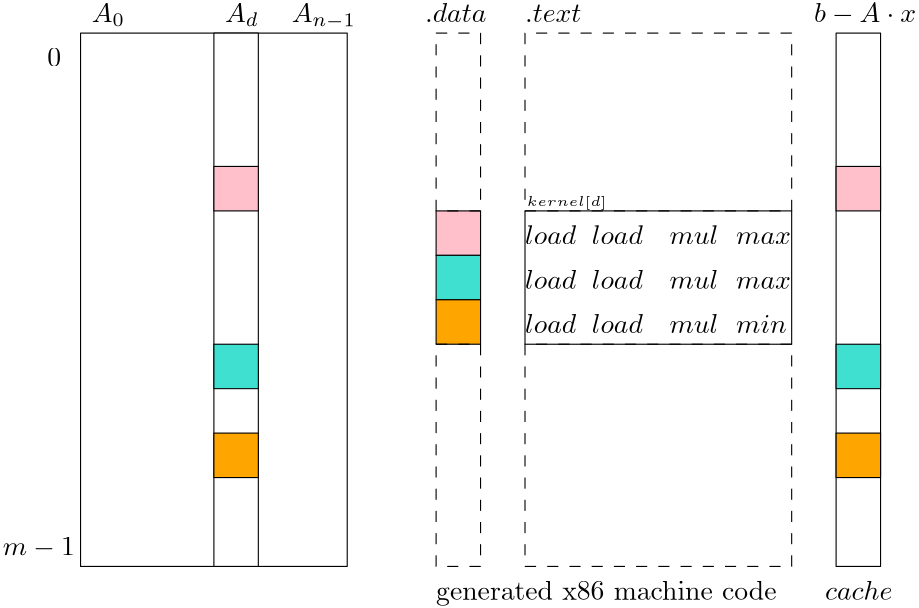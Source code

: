 <?xml version="1.0"?>
<!DOCTYPE ipe SYSTEM "ipe.dtd">
<ipe version="70212" creator="Ipe 7.2.13">
<info created="D:20200522090100" modified="D:20200522093013"/>
<ipestyle name="basic">
<symbol name="arrow/arc(spx)">
<path stroke="sym-stroke" fill="sym-stroke" pen="sym-pen">
0 0 m
-1 0.333 l
-1 -0.333 l
h
</path>
</symbol>
<symbol name="arrow/farc(spx)">
<path stroke="sym-stroke" fill="white" pen="sym-pen">
0 0 m
-1 0.333 l
-1 -0.333 l
h
</path>
</symbol>
<symbol name="arrow/ptarc(spx)">
<path stroke="sym-stroke" fill="sym-stroke" pen="sym-pen">
0 0 m
-1 0.333 l
-0.8 0 l
-1 -0.333 l
h
</path>
</symbol>
<symbol name="arrow/fptarc(spx)">
<path stroke="sym-stroke" fill="white" pen="sym-pen">
0 0 m
-1 0.333 l
-0.8 0 l
-1 -0.333 l
h
</path>
</symbol>
<symbol name="mark/circle(sx)" transformations="translations">
<path fill="sym-stroke">
0.6 0 0 0.6 0 0 e
0.4 0 0 0.4 0 0 e
</path>
</symbol>
<symbol name="mark/disk(sx)" transformations="translations">
<path fill="sym-stroke">
0.6 0 0 0.6 0 0 e
</path>
</symbol>
<symbol name="mark/fdisk(sfx)" transformations="translations">
<group>
<path fill="sym-fill">
0.5 0 0 0.5 0 0 e
</path>
<path fill="sym-stroke" fillrule="eofill">
0.6 0 0 0.6 0 0 e
0.4 0 0 0.4 0 0 e
</path>
</group>
</symbol>
<symbol name="mark/box(sx)" transformations="translations">
<path fill="sym-stroke" fillrule="eofill">
-0.6 -0.6 m
0.6 -0.6 l
0.6 0.6 l
-0.6 0.6 l
h
-0.4 -0.4 m
0.4 -0.4 l
0.4 0.4 l
-0.4 0.4 l
h
</path>
</symbol>
<symbol name="mark/square(sx)" transformations="translations">
<path fill="sym-stroke">
-0.6 -0.6 m
0.6 -0.6 l
0.6 0.6 l
-0.6 0.6 l
h
</path>
</symbol>
<symbol name="mark/fsquare(sfx)" transformations="translations">
<group>
<path fill="sym-fill">
-0.5 -0.5 m
0.5 -0.5 l
0.5 0.5 l
-0.5 0.5 l
h
</path>
<path fill="sym-stroke" fillrule="eofill">
-0.6 -0.6 m
0.6 -0.6 l
0.6 0.6 l
-0.6 0.6 l
h
-0.4 -0.4 m
0.4 -0.4 l
0.4 0.4 l
-0.4 0.4 l
h
</path>
</group>
</symbol>
<symbol name="mark/cross(sx)" transformations="translations">
<group>
<path fill="sym-stroke">
-0.43 -0.57 m
0.57 0.43 l
0.43 0.57 l
-0.57 -0.43 l
h
</path>
<path fill="sym-stroke">
-0.43 0.57 m
0.57 -0.43 l
0.43 -0.57 l
-0.57 0.43 l
h
</path>
</group>
</symbol>
<symbol name="arrow/fnormal(spx)">
<path stroke="sym-stroke" fill="white" pen="sym-pen">
0 0 m
-1 0.333 l
-1 -0.333 l
h
</path>
</symbol>
<symbol name="arrow/pointed(spx)">
<path stroke="sym-stroke" fill="sym-stroke" pen="sym-pen">
0 0 m
-1 0.333 l
-0.8 0 l
-1 -0.333 l
h
</path>
</symbol>
<symbol name="arrow/fpointed(spx)">
<path stroke="sym-stroke" fill="white" pen="sym-pen">
0 0 m
-1 0.333 l
-0.8 0 l
-1 -0.333 l
h
</path>
</symbol>
<symbol name="arrow/linear(spx)">
<path stroke="sym-stroke" pen="sym-pen">
-1 0.333 m
0 0 l
-1 -0.333 l
</path>
</symbol>
<symbol name="arrow/fdouble(spx)">
<path stroke="sym-stroke" fill="white" pen="sym-pen">
0 0 m
-1 0.333 l
-1 -0.333 l
h
-1 0 m
-2 0.333 l
-2 -0.333 l
h
</path>
</symbol>
<symbol name="arrow/double(spx)">
<path stroke="sym-stroke" fill="sym-stroke" pen="sym-pen">
0 0 m
-1 0.333 l
-1 -0.333 l
h
-1 0 m
-2 0.333 l
-2 -0.333 l
h
</path>
</symbol>
<pen name="heavier" value="0.8"/>
<pen name="fat" value="1.2"/>
<pen name="ultrafat" value="2"/>
<symbolsize name="large" value="5"/>
<symbolsize name="small" value="2"/>
<symbolsize name="tiny" value="1.1"/>
<arrowsize name="large" value="10"/>
<arrowsize name="small" value="5"/>
<arrowsize name="tiny" value="3"/>
<color name="red" value="1 0 0"/>
<color name="green" value="0 1 0"/>
<color name="blue" value="0 0 1"/>
<color name="yellow" value="1 1 0"/>
<color name="orange" value="1 0.647 0"/>
<color name="gold" value="1 0.843 0"/>
<color name="purple" value="0.627 0.125 0.941"/>
<color name="gray" value="0.745"/>
<color name="brown" value="0.647 0.165 0.165"/>
<color name="navy" value="0 0 0.502"/>
<color name="pink" value="1 0.753 0.796"/>
<color name="seagreen" value="0.18 0.545 0.341"/>
<color name="turquoise" value="0.251 0.878 0.816"/>
<color name="violet" value="0.933 0.51 0.933"/>
<color name="darkblue" value="0 0 0.545"/>
<color name="darkcyan" value="0 0.545 0.545"/>
<color name="darkgray" value="0.663"/>
<color name="darkgreen" value="0 0.392 0"/>
<color name="darkmagenta" value="0.545 0 0.545"/>
<color name="darkorange" value="1 0.549 0"/>
<color name="darkred" value="0.545 0 0"/>
<color name="lightblue" value="0.678 0.847 0.902"/>
<color name="lightcyan" value="0.878 1 1"/>
<color name="lightgray" value="0.827"/>
<color name="lightgreen" value="0.565 0.933 0.565"/>
<color name="lightyellow" value="1 1 0.878"/>
<dashstyle name="dashed" value="[4] 0"/>
<dashstyle name="dotted" value="[1 3] 0"/>
<dashstyle name="dash dotted" value="[4 2 1 2] 0"/>
<dashstyle name="dash dot dotted" value="[4 2 1 2 1 2] 0"/>
<textsize name="large" value="\large"/>
<textsize name="Large" value="\Large"/>
<textsize name="LARGE" value="\LARGE"/>
<textsize name="huge" value="\huge"/>
<textsize name="Huge" value="\Huge"/>
<textsize name="small" value="\small"/>
<textsize name="footnote" value="\footnotesize"/>
<textsize name="tiny" value="\tiny"/>
<textstyle name="center" begin="\begin{center}" end="\end{center}"/>
<textstyle name="itemize" begin="\begin{itemize}" end="\end{itemize}"/>
<textstyle name="item" begin="\begin{itemize}\item{}" end="\end{itemize}"/>
<gridsize name="4 pts" value="4"/>
<gridsize name="8 pts (~3 mm)" value="8"/>
<gridsize name="16 pts (~6 mm)" value="16"/>
<gridsize name="32 pts (~12 mm)" value="32"/>
<gridsize name="10 pts (~3.5 mm)" value="10"/>
<gridsize name="20 pts (~7 mm)" value="20"/>
<gridsize name="14 pts (~5 mm)" value="14"/>
<gridsize name="28 pts (~10 mm)" value="28"/>
<gridsize name="56 pts (~20 mm)" value="56"/>
<anglesize name="90 deg" value="90"/>
<anglesize name="60 deg" value="60"/>
<anglesize name="45 deg" value="45"/>
<anglesize name="30 deg" value="30"/>
<anglesize name="22.5 deg" value="22.5"/>
<opacity name="10%" value="0.1"/>
<opacity name="30%" value="0.3"/>
<opacity name="50%" value="0.5"/>
<opacity name="75%" value="0.75"/>
<tiling name="falling" angle="-60" step="4" width="1"/>
<tiling name="rising" angle="30" step="4" width="1"/>
</ipestyle>
<page>
<layer name="alpha"/>
<view layers="alpha" active="alpha"/>
<path layer="alpha" stroke="black">
64 800 m
64 608 l
160 608 l
160 800 l
h
</path>
<path stroke="black" fill="white">
112 800 m
112 608 l
128 608 l
128 800 l
h
</path>
<path stroke="black" fill="pink">
112 752 m
112 736 l
128 736 l
128 752 l
h
</path>
<path stroke="black" fill="turquoise">
112 688 m
112 672 l
128 672 l
128 688 l
h
</path>
<path stroke="black" fill="orange">
112 656 m
112 640 l
128 640 l
128 656 l
h
</path>
<path stroke="black">
336 800 m
336 608 l
352 608 l
352 800 l
h
</path>
<path stroke="black" fill="pink">
336 752 m
336 736 l
352 736 l
352 752 l
h
</path>
<path stroke="black" fill="turquoise">
336 688 m
336 672 l
352 672 l
352 688 l
h
</path>
<path stroke="black" fill="orange">
336 656 m
336 640 l
352 640 l
352 656 l
h
</path>
<path matrix="1 0 0 1 80 -16" stroke="black" fill="pink">
112 752 m
112 736 l
128 736 l
128 752 l
h
</path>
<path matrix="1 0 0 1 80 32" stroke="black" fill="turquoise">
112 688 m
112 672 l
128 672 l
128 688 l
h
</path>
<path matrix="1 0 0 1 80 48" stroke="black" fill="orange">
112 656 m
112 640 l
128 640 l
128 656 l
h
</path>
<path matrix="1 0 0 1 -16 0" stroke="black" dash="dashed">
208 736 m
208 800 l
224 800 l
224 736 l
h
</path>
<path matrix="1 0 0 1 -16 0" stroke="black" dash="dashed">
208 608 m
208 688 l
224 688 l
224 608 l
h
</path>
<text matrix="1 0 0 1 -12 -8" transformations="translations" pos="200 812" stroke="black" type="label" width="22.083" height="6.918" depth="0" valign="baseline" style="math">.data</text>
<text matrix="1 0 0 1 -132 -8" transformations="translations" pos="200 812" stroke="black" type="label" width="11.941" height="6.812" depth="1.49" valign="baseline" style="math">A_0</text>
<text matrix="1 0 0 1 -84 -8" transformations="translations" pos="200 812" stroke="black" type="label" width="12.117" height="6.812" depth="1.49" valign="baseline" style="math">A_d</text>
<text matrix="1 0 0 1 -60 -8" transformations="translations" pos="200 812" stroke="black" type="label" width="23.093" height="6.812" depth="2.32" valign="baseline" style="math">A_{n-1}</text>
<text matrix="1 0 0 1 -148 -24" transformations="translations" pos="200 812" stroke="black" type="label" width="4.981" height="6.42" depth="0" valign="baseline" style="math">0</text>
<text matrix="1 0 0 1 -164 -200" transformations="translations" pos="200 812" stroke="black" type="label" width="25.905" height="6.421" depth="0.83" valign="baseline" style="math">m-1</text>
<text matrix="1 0 0 1 128 -8" transformations="translations" pos="200 812" stroke="black" type="label" width="36.813" height="6.919" depth="0.83" valign="baseline" style="math">b - A\cdot x</text>
<text matrix="1 0 0 1 132 -216" transformations="translations" pos="200 812" stroke="black" type="label" width="24.268" height="6.918" depth="0" valign="baseline" style="math">cache</text>
<text matrix="1 0 0 1 24 -8" transformations="translations" pos="200 812" stroke="black" type="label" width="20.295" height="6.128" depth="0" valign="baseline" style="math">.text</text>
<text matrix="1 0 0 1 24 -104" transformations="translations" pos="200 812" stroke="black" type="label" width="18.449" height="6.918" depth="0" valign="baseline" style="math">load</text>
<text matrix="1 0 0 1 76 -104" transformations="translations" pos="200 812" stroke="black" type="label" width="17.619" height="6.918" depth="0" valign="baseline" style="math">mul</text>
<text matrix="1 0 0 1 100 -104" transformations="translations" pos="200 812" stroke="black" type="label" width="19.707" height="4.289" depth="0" valign="baseline" style="math">max</text>
<text matrix="1 0 0 1 48 -104" transformations="translations" pos="200 812" stroke="black" type="label" width="18.449" height="6.918" depth="0" valign="baseline" style="math">load</text>
<text matrix="1 0 0 1 24 -120" transformations="translations" pos="200 812" stroke="black" type="label" width="18.449" height="6.918" depth="0" valign="baseline" style="math">load</text>
<text matrix="1 0 0 1 76 -120" transformations="translations" pos="200 812" stroke="black" type="label" width="17.619" height="6.918" depth="0" valign="baseline" style="math">mul</text>
<text matrix="1 0 0 1 100 -120" transformations="translations" pos="200 812" stroke="black" type="label" width="18.16" height="6.571" depth="0" valign="baseline" style="math">min</text>
<text matrix="1 0 0 1 48 -120" transformations="translations" pos="200 812" stroke="black" type="label" width="18.449" height="6.918" depth="0" valign="baseline" style="math">load</text>
<text matrix="1 0 0 1 24 -88" transformations="translations" pos="200 812" stroke="black" type="label" width="18.449" height="6.918" depth="0" valign="baseline" style="math">load</text>
<text matrix="1 0 0 1 76 -88" transformations="translations" pos="200 812" stroke="black" type="label" width="17.619" height="6.918" depth="0" valign="baseline" style="math">mul</text>
<text matrix="1 0 0 1 100 -88" transformations="translations" pos="200 812" stroke="black" type="label" width="19.707" height="4.289" depth="0" valign="baseline" style="math">max</text>
<text matrix="1 0 0 1 48 -88" transformations="translations" pos="200 812" stroke="black" type="label" width="18.449" height="6.918" depth="0" valign="baseline" style="math">load</text>
<path stroke="black">
224 736 m
224 688 l
320 688 l
320 736 l
h
</path>
<path stroke="black">
224 800 m
224 800 l
224 800 l
224 800 l
h
</path>
<path stroke="black" dash="dashed">
320 736 m
320 800 l
224 800 l
224 736 l
h
</path>
<path stroke="black" dash="dashed">
224 688 m
224 608 l
320 608 l
320 688 l
h
</path>
<text matrix="1 0 0 1 24.6404 -74.2415" transformations="translations" pos="200 812" stroke="black" type="label" width="28.597" height="3.741" depth="1.24" valign="baseline" size="tiny" style="math">kernel[d]</text>
<text matrix="1 0 0 1 -8 -216" transformations="translations" pos="200 812" stroke="black" type="label" width="122.624" height="6.926" depth="1.93" valign="baseline">generated x86 machine code</text>
</page>
</ipe>
